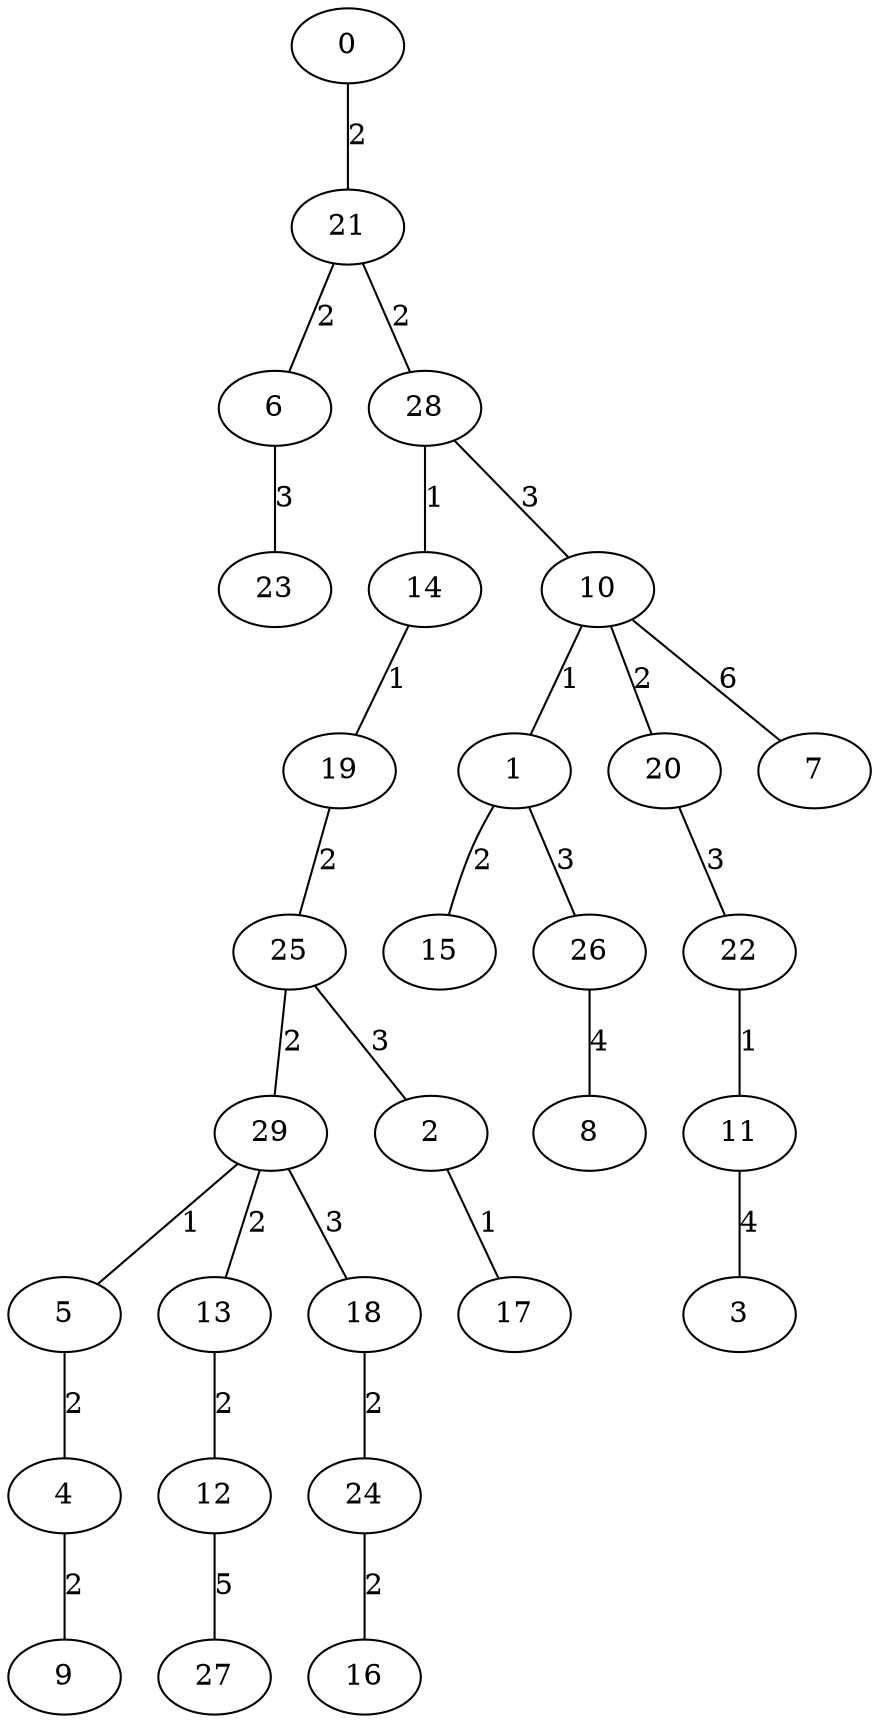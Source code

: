 graph G {
    "0" -- "21" [label="2"];
    "21" -- "6" [label="2"];
    "21" -- "28" [label="2"];
    "28" -- "14" [label="1"];
    "14" -- "19" [label="1"];
    "19" -- "25" [label="2"];
    "25" -- "29" [label="2"];
    "29" -- "5" [label="1"];
    "29" -- "13" [label="2"];
    "5" -- "4" [label="2"];
    "13" -- "12" [label="2"];
    "4" -- "9" [label="2"];
    "6" -- "23" [label="3"];
    "29" -- "18" [label="3"];
    "18" -- "24" [label="2"];
    "24" -- "16" [label="2"];
    "28" -- "10" [label="3"];
    "10" -- "1" [label="1"];
    "10" -- "20" [label="2"];
    "1" -- "15" [label="2"];
    "20" -- "22" [label="3"];
    "22" -- "11" [label="1"];
    "25" -- "2" [label="3"];
    "2" -- "17" [label="1"];
    "1" -- "26" [label="3"];
    "26" -- "8" [label="4"];
    "11" -- "3" [label="4"];
    "12" -- "27" [label="5"];
    "10" -- "7" [label="6"];
}